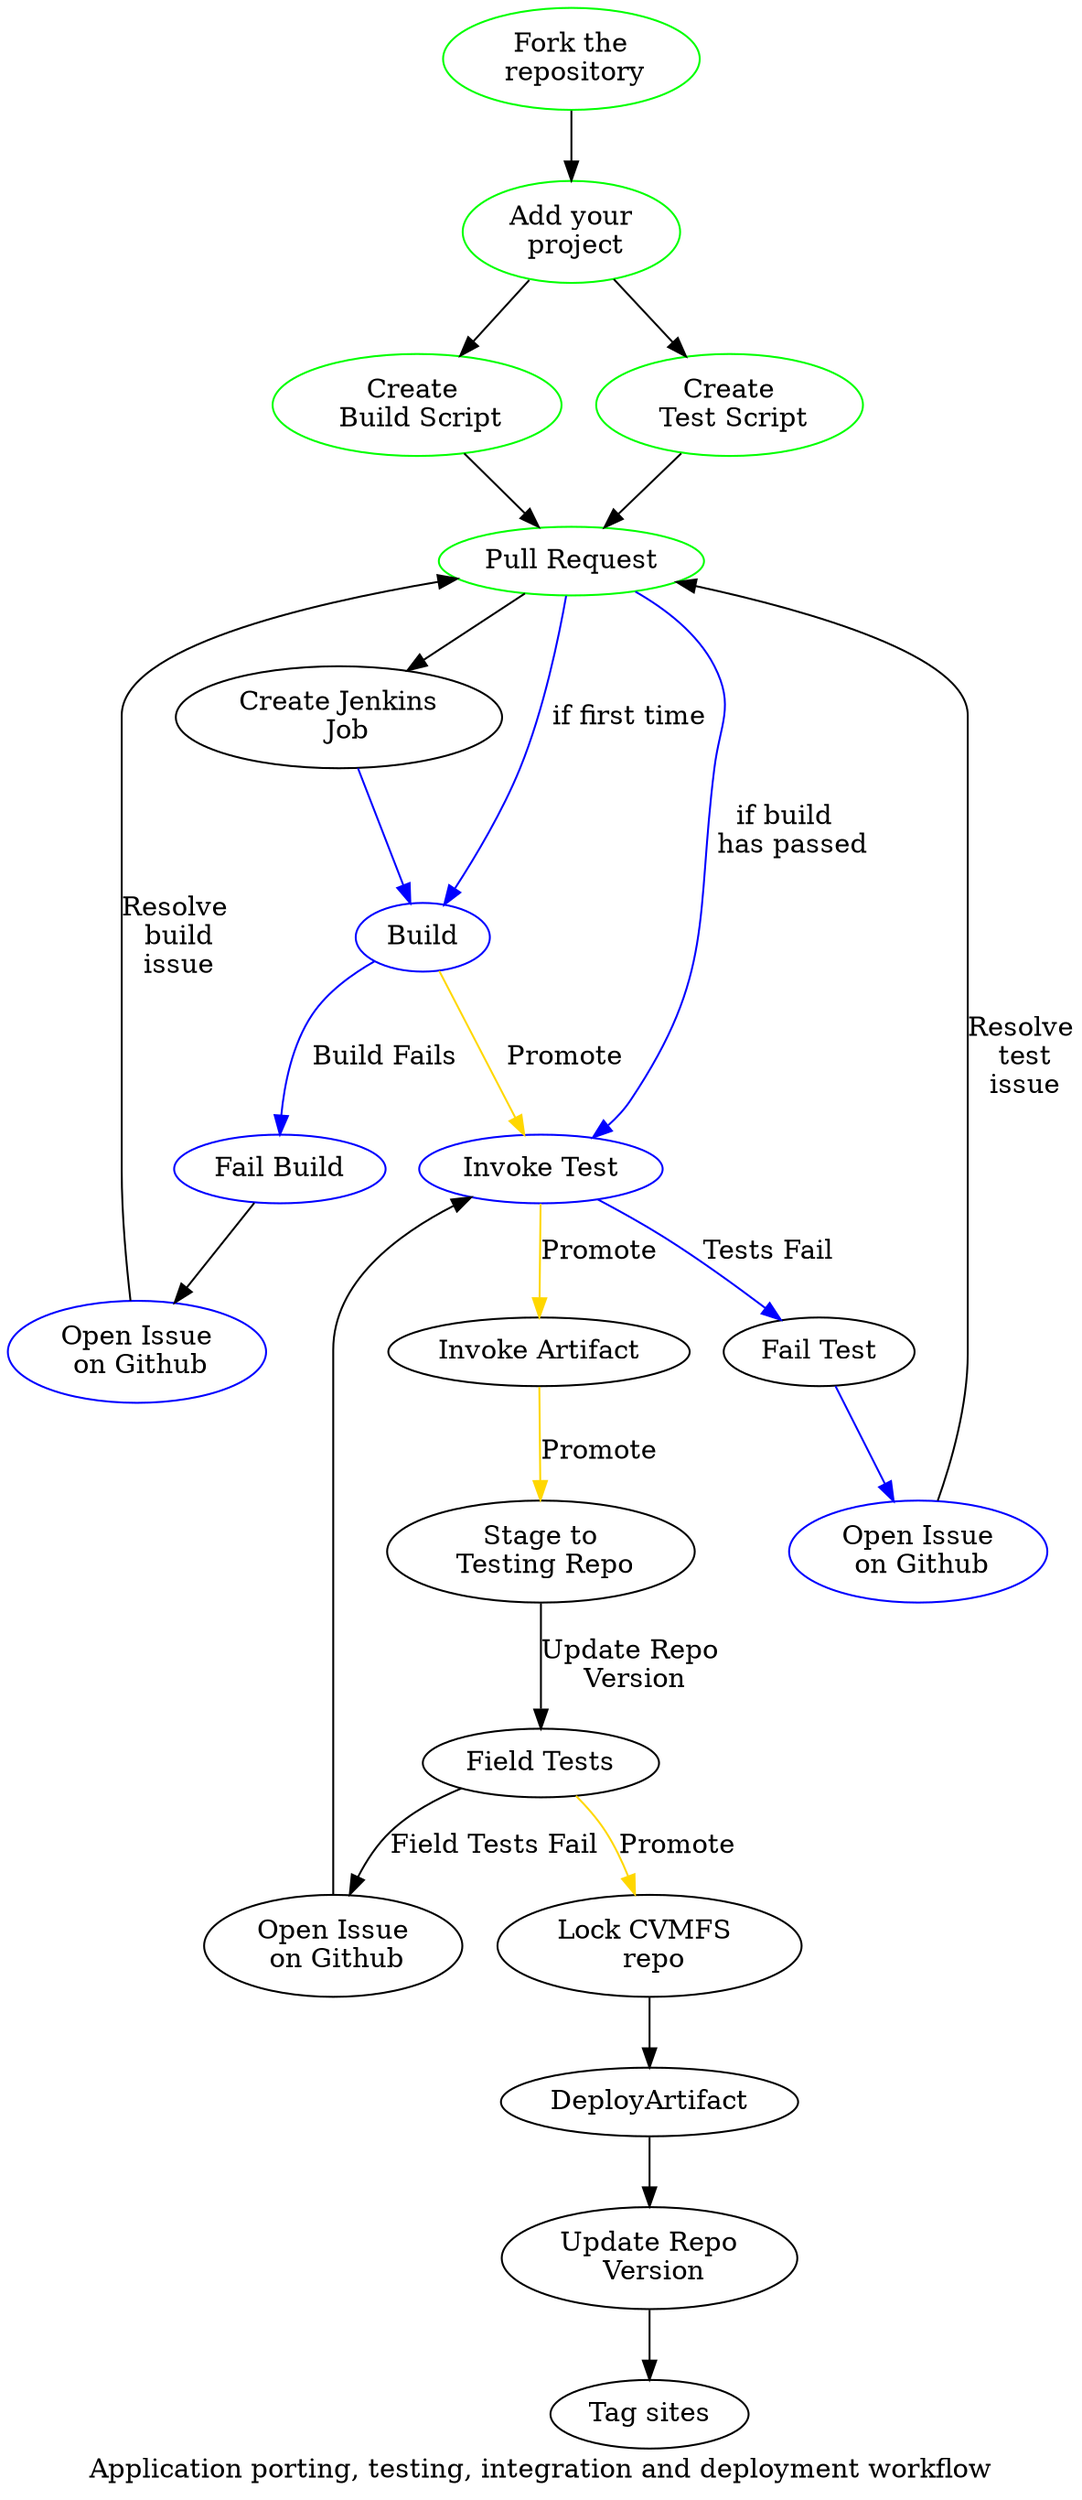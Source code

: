 ###############################################
# Africa-Arabia Regional Operations Centre
# This source code is under the copyright of the CSIR.
# Title                   : PortingWorkflow.dot
# First Author            : Bruce Becker
# Institute               : CSIR Meraka Insitute
###############################################
#
# This describes the workflow that new applications follow when
# proposed for integration into the SAGrid CVMFS repository.
#
# The procedure is essentially
# Propose -> Build -> Test -> Deploy -> Tag
# There are branches for failure and success at each of these
# major nodes


############################################################
# Who does what ?
############################################################
# Certain tasks have to be done by humans, while others are
# done by spiffy robots, like Jenkins or webhooks.
# Manual tasks are shown in black arrows, while
# Automated tasks are shown in blue arrows.

# Tasks are represented by vertices on the graph, with differing colors depending on whow has to do whatL
# Black : SAGridOps
# Green : User/Developer
# Blue : Some robot, usually Jenkins

digraph G{
label = "Application porting, testing, integration and deployment workflow"
#aize = "4,4";

# First, we define all the vertices
# Each vertex implies an action, so we want to create links to the documentaiton
# of that action. What does the user and the developer need to know ?

BuildScript          [label="Create \n Build Script"       URL="docs/Build.md" color="green"];
TestScript           [label="Create\n Test Script" URL="docs/Tests.md" color="green"];
ForkRepo             [label="Fork the\n repository" color="green"];
AddScripts           [label="Add your\n project" URL="docs/AddYourproject.md" color="green"]
PullRequest          [label="Pull Request"       URL="docs/PullRequest.md"     color="green"];
CreateJenkinsJob    [label="Create Jenkins\n  Job" URL="docs/JenkinsJob.md"    color="black"];
Build               [label="Build"              URL="docs/Build.md"           color="blue"];
FailBuild           [label="Fail Build"         URL="docs/FailBuild.md"       color="blue"];
UserContactBuild    [label="Open Issue\n on Github"  URL="docs/UserBuildFollowup.md" color="blue"];
InvokeTest          [label="Invoke Test"        URL="docs/InvokeTest.md"      color="blue"];
FailTest            [label="Fail Test"          URL="docs/FailTest.md"];
UserContactTest     [label="Open Issue\n on Github"  URL="docs/UserTestFollowup.md"   color="blue"];
InvokeArtifact      [label="Invoke Artifact"    URL="docs/InvokeArtifact.md"];
StageToTesting      [label="Stage to\n Testing Repo" color="black"];
FieldTests          [label="Field Tests" color="black"];
RepoLock            [label="Lock CVMFS \n repo" color="black"];
FollowUpSites       [label="Open Issue\n on Github" color="black"]
RepoUpdate          [label="Update Repo\n Version" color="black"]
SiteTag             [label="Tag sites" color="black"]

# Start with the Proposal branch - the main branch
ForkRepo -> AddScripts
AddScripts -> BuildScript
AddScripts -> TestScript
BuildScript -> PullRequest                 [color="black"];
TestScript -> PullRequest                  [color="black"]
PullRequest -> CreateJenkinsJob            [color="black"];
PullRequest -> Build                       [label="if first time" color="blue"];
PullRequest -> InvokeTest                  [label="if build \n has passed" color="blue"];
# Once the Jenkins job has been created, we proceed to build
CreateJenkinsJob -> Build                 [color="blue"];
Build -> InvokeTest                       [label="Promote" color="gold"];
Build -> FailBuild                         [label="Build Fails" color="blue"];
FailBuild -> UserContactBuild              [color="black"];
UserContactBuild -> PullRequest            [label="Resolve\n build\n issue" color="black"];

# We now start the workflow branch that results from a successful build
InvokeTest -> InvokeArtifact              [label="Promote" color="gold"];
InvokeTest -> FailTest                    [label="Tests Fail" color="blue"];
FailTest -> UserContactTest               [color="blue"];
UserContactTest -> PullRequest            [label="Resolve\n test\n issue" color="black"];

# We now start the workflow that starts from a successful test
InvokeArtifact -> StageToTesting [label="Promote" color="gold"];
StageToTesting -> FieldTests [label="Update Repo\n Version"];
FieldTests -> RepoLock [label="Promote" color="gold"];
FieldTests -> FollowUpSites [label="Field Tests Fail"];
FollowUpSites -> InvokeTest;
RepoLock -> DeployArtifact;
DeployArtifact -> RepoUpdate;
RepoUpdate -> SiteTag;
# At this point the application is in the CVMFS repository and is available at all sites which mount that repo

###################################################
# Build Failed Branch
###################################################
}
